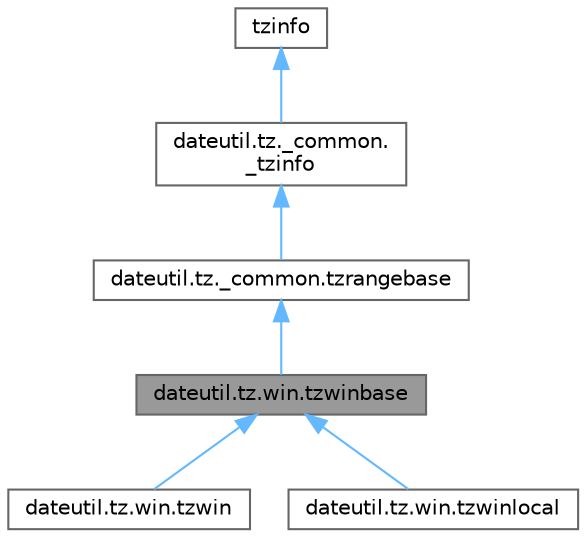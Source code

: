 digraph "dateutil.tz.win.tzwinbase"
{
 // LATEX_PDF_SIZE
  bgcolor="transparent";
  edge [fontname=Helvetica,fontsize=10,labelfontname=Helvetica,labelfontsize=10];
  node [fontname=Helvetica,fontsize=10,shape=box,height=0.2,width=0.4];
  Node1 [id="Node000001",label="dateutil.tz.win.tzwinbase",height=0.2,width=0.4,color="gray40", fillcolor="grey60", style="filled", fontcolor="black",tooltip=" "];
  Node2 -> Node1 [id="edge6_Node000001_Node000002",dir="back",color="steelblue1",style="solid",tooltip=" "];
  Node2 [id="Node000002",label="dateutil.tz._common.tzrangebase",height=0.2,width=0.4,color="gray40", fillcolor="white", style="filled",URL="$classdateutil_1_1tz_1_1__common_1_1tzrangebase.html",tooltip=" "];
  Node3 -> Node2 [id="edge7_Node000002_Node000003",dir="back",color="steelblue1",style="solid",tooltip=" "];
  Node3 [id="Node000003",label="dateutil.tz._common.\l_tzinfo",height=0.2,width=0.4,color="gray40", fillcolor="white", style="filled",URL="$classdateutil_1_1tz_1_1__common_1_1__tzinfo.html",tooltip=" "];
  Node4 -> Node3 [id="edge8_Node000003_Node000004",dir="back",color="steelblue1",style="solid",tooltip=" "];
  Node4 [id="Node000004",label="tzinfo",height=0.2,width=0.4,color="gray40", fillcolor="white", style="filled",tooltip=" "];
  Node1 -> Node5 [id="edge9_Node000001_Node000005",dir="back",color="steelblue1",style="solid",tooltip=" "];
  Node5 [id="Node000005",label="dateutil.tz.win.tzwin",height=0.2,width=0.4,color="gray40", fillcolor="white", style="filled",URL="$classdateutil_1_1tz_1_1win_1_1tzwin.html",tooltip=" "];
  Node1 -> Node6 [id="edge10_Node000001_Node000006",dir="back",color="steelblue1",style="solid",tooltip=" "];
  Node6 [id="Node000006",label="dateutil.tz.win.tzwinlocal",height=0.2,width=0.4,color="gray40", fillcolor="white", style="filled",URL="$classdateutil_1_1tz_1_1win_1_1tzwinlocal.html",tooltip=" "];
}

